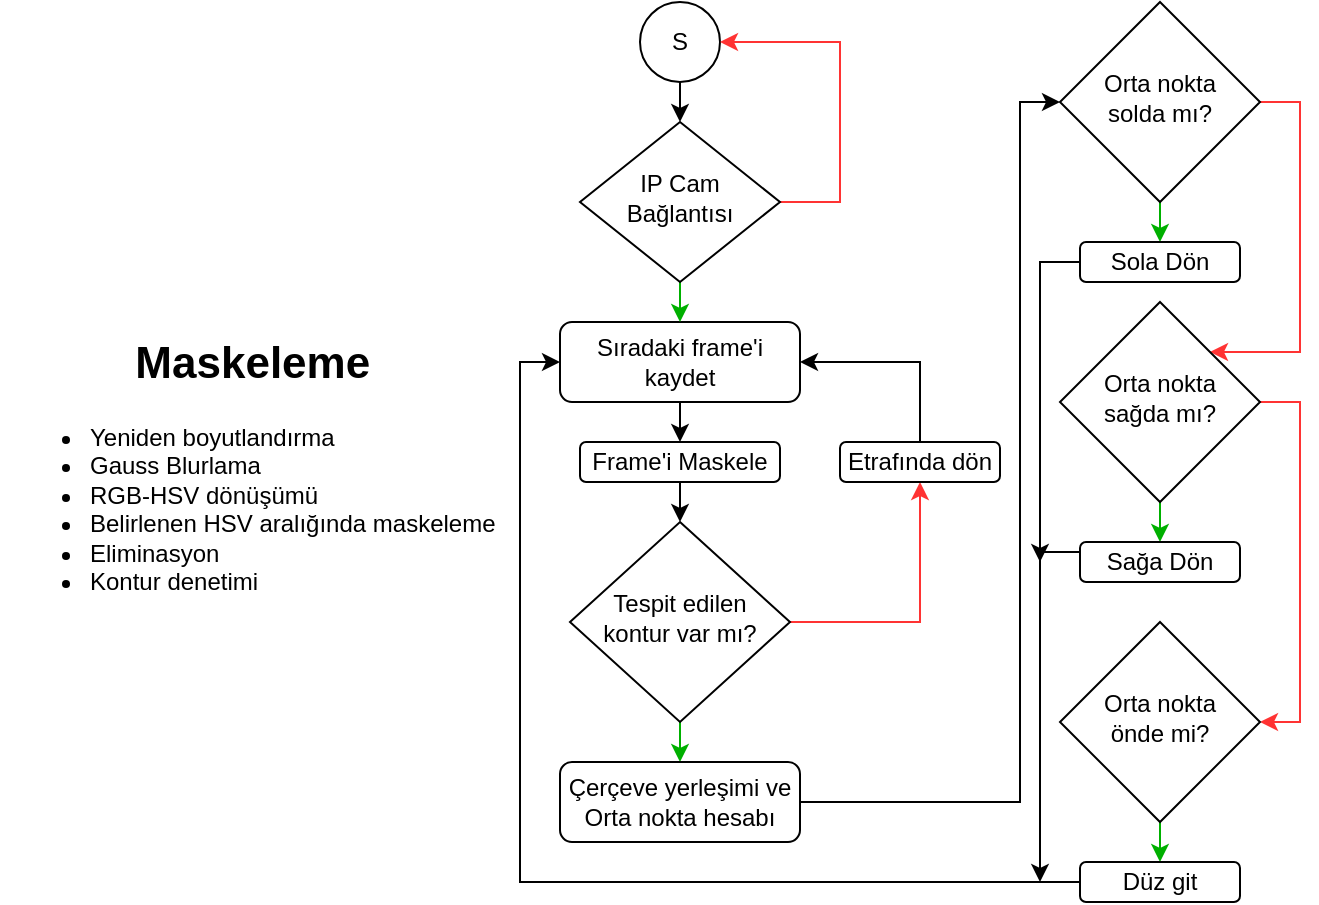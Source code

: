 <mxfile version="20.0.0" type="github">
  <diagram id="C5RBs43oDa-KdzZeNtuy" name="Page-1">
    <mxGraphModel dx="2249" dy="762" grid="1" gridSize="10" guides="1" tooltips="1" connect="1" arrows="1" fold="1" page="1" pageScale="1" pageWidth="827" pageHeight="1169" math="0" shadow="0">
      <root>
        <mxCell id="WIyWlLk6GJQsqaUBKTNV-0" />
        <mxCell id="WIyWlLk6GJQsqaUBKTNV-1" parent="WIyWlLk6GJQsqaUBKTNV-0" />
        <mxCell id="GuvgZEk6o53j5fX8rH_s-7" style="edgeStyle=orthogonalEdgeStyle;rounded=0;orthogonalLoop=1;jettySize=auto;html=1;exitX=0.5;exitY=1;exitDx=0;exitDy=0;entryX=0.5;entryY=0;entryDx=0;entryDy=0;strokeColor=#000000;" edge="1" parent="WIyWlLk6GJQsqaUBKTNV-1" source="WIyWlLk6GJQsqaUBKTNV-3" target="GuvgZEk6o53j5fX8rH_s-6">
          <mxGeometry relative="1" as="geometry" />
        </mxCell>
        <mxCell id="WIyWlLk6GJQsqaUBKTNV-3" value="Sıradaki frame&#39;i kaydet" style="rounded=1;whiteSpace=wrap;html=1;fontSize=12;glass=0;strokeWidth=1;shadow=0;" parent="WIyWlLk6GJQsqaUBKTNV-1" vertex="1">
          <mxGeometry x="260" y="180" width="120" height="40" as="geometry" />
        </mxCell>
        <mxCell id="GuvgZEk6o53j5fX8rH_s-5" style="edgeStyle=orthogonalEdgeStyle;rounded=0;orthogonalLoop=1;jettySize=auto;html=1;exitX=0.5;exitY=1;exitDx=0;exitDy=0;entryX=0.5;entryY=0;entryDx=0;entryDy=0;strokeColor=#000000;" edge="1" parent="WIyWlLk6GJQsqaUBKTNV-1" source="GuvgZEk6o53j5fX8rH_s-0" target="GuvgZEk6o53j5fX8rH_s-2">
          <mxGeometry relative="1" as="geometry" />
        </mxCell>
        <mxCell id="GuvgZEk6o53j5fX8rH_s-0" value="S" style="ellipse;whiteSpace=wrap;html=1;" vertex="1" parent="WIyWlLk6GJQsqaUBKTNV-1">
          <mxGeometry x="300" y="20" width="40" height="40" as="geometry" />
        </mxCell>
        <mxCell id="GuvgZEk6o53j5fX8rH_s-3" style="edgeStyle=orthogonalEdgeStyle;rounded=0;orthogonalLoop=1;jettySize=auto;html=1;exitX=1;exitY=0.5;exitDx=0;exitDy=0;entryX=1;entryY=0.5;entryDx=0;entryDy=0;strokeColor=#FF3333;" edge="1" parent="WIyWlLk6GJQsqaUBKTNV-1" source="GuvgZEk6o53j5fX8rH_s-2" target="GuvgZEk6o53j5fX8rH_s-0">
          <mxGeometry relative="1" as="geometry">
            <mxPoint x="400" y="40" as="targetPoint" />
            <Array as="points">
              <mxPoint x="400" y="120" />
              <mxPoint x="400" y="40" />
            </Array>
          </mxGeometry>
        </mxCell>
        <mxCell id="GuvgZEk6o53j5fX8rH_s-4" style="edgeStyle=orthogonalEdgeStyle;rounded=0;orthogonalLoop=1;jettySize=auto;html=1;exitX=0.5;exitY=1;exitDx=0;exitDy=0;entryX=0.5;entryY=0;entryDx=0;entryDy=0;strokeColor=#00B000;" edge="1" parent="WIyWlLk6GJQsqaUBKTNV-1" source="GuvgZEk6o53j5fX8rH_s-2" target="WIyWlLk6GJQsqaUBKTNV-3">
          <mxGeometry relative="1" as="geometry" />
        </mxCell>
        <mxCell id="GuvgZEk6o53j5fX8rH_s-2" value="IP Cam Bağlantısı" style="rhombus;whiteSpace=wrap;html=1;shadow=0;fontFamily=Helvetica;fontSize=12;align=center;strokeWidth=1;spacing=6;spacingTop=-4;" vertex="1" parent="WIyWlLk6GJQsqaUBKTNV-1">
          <mxGeometry x="270" y="80" width="100" height="80" as="geometry" />
        </mxCell>
        <mxCell id="GuvgZEk6o53j5fX8rH_s-11" style="edgeStyle=orthogonalEdgeStyle;rounded=0;orthogonalLoop=1;jettySize=auto;html=1;exitX=0.5;exitY=1;exitDx=0;exitDy=0;entryX=0.5;entryY=0;entryDx=0;entryDy=0;fontSize=22;strokeColor=#000000;" edge="1" parent="WIyWlLk6GJQsqaUBKTNV-1" source="GuvgZEk6o53j5fX8rH_s-6" target="GuvgZEk6o53j5fX8rH_s-10">
          <mxGeometry relative="1" as="geometry" />
        </mxCell>
        <mxCell id="GuvgZEk6o53j5fX8rH_s-6" value="Frame&#39;i Maskele" style="rounded=1;whiteSpace=wrap;html=1;fontSize=12;glass=0;strokeWidth=1;shadow=0;" vertex="1" parent="WIyWlLk6GJQsqaUBKTNV-1">
          <mxGeometry x="270" y="240" width="100" height="20" as="geometry" />
        </mxCell>
        <mxCell id="GuvgZEk6o53j5fX8rH_s-8" value="&lt;h1 style=&quot;text-align: center;&quot;&gt;&lt;font style=&quot;font-size: 22px;&quot;&gt;Maskeleme&lt;/font&gt;&lt;/h1&gt;&lt;div&gt;&lt;ul&gt;&lt;li style=&quot;text-align: justify;&quot;&gt;Yeniden boyutlandırma&lt;/li&gt;&lt;li style=&quot;text-align: justify;&quot;&gt;Gauss Blurlama&lt;/li&gt;&lt;li style=&quot;text-align: justify;&quot;&gt;RGB-HSV dönüşümü&lt;/li&gt;&lt;li style=&quot;text-align: justify;&quot;&gt;Belirlenen HSV aralığında maskeleme&lt;/li&gt;&lt;li style=&quot;text-align: justify;&quot;&gt;Eliminasyon&lt;/li&gt;&lt;li style=&quot;text-align: justify;&quot;&gt;Kontur denetimi&lt;/li&gt;&lt;/ul&gt;&lt;/div&gt;" style="text;html=1;strokeColor=none;fillColor=none;spacing=5;spacingTop=-20;whiteSpace=wrap;overflow=hidden;rounded=0;align=left;" vertex="1" parent="WIyWlLk6GJQsqaUBKTNV-1">
          <mxGeometry x="-20" y="180" width="260" height="140" as="geometry" />
        </mxCell>
        <mxCell id="GuvgZEk6o53j5fX8rH_s-15" style="edgeStyle=orthogonalEdgeStyle;rounded=0;orthogonalLoop=1;jettySize=auto;html=1;exitX=0.5;exitY=1;exitDx=0;exitDy=0;entryX=0.5;entryY=0;entryDx=0;entryDy=0;fontSize=22;strokeColor=#00B000;" edge="1" parent="WIyWlLk6GJQsqaUBKTNV-1" source="GuvgZEk6o53j5fX8rH_s-10" target="GuvgZEk6o53j5fX8rH_s-13">
          <mxGeometry relative="1" as="geometry" />
        </mxCell>
        <mxCell id="GuvgZEk6o53j5fX8rH_s-31" style="edgeStyle=orthogonalEdgeStyle;rounded=0;orthogonalLoop=1;jettySize=auto;html=1;exitX=1;exitY=0.5;exitDx=0;exitDy=0;entryX=0.5;entryY=1;entryDx=0;entryDy=0;fontSize=22;strokeColor=#FF3333;" edge="1" parent="WIyWlLk6GJQsqaUBKTNV-1" source="GuvgZEk6o53j5fX8rH_s-10" target="GuvgZEk6o53j5fX8rH_s-30">
          <mxGeometry relative="1" as="geometry" />
        </mxCell>
        <mxCell id="GuvgZEk6o53j5fX8rH_s-10" value="Tespit edilen kontur var mı?" style="rhombus;whiteSpace=wrap;html=1;shadow=0;fontFamily=Helvetica;fontSize=12;align=center;strokeWidth=1;spacing=6;spacingTop=-4;" vertex="1" parent="WIyWlLk6GJQsqaUBKTNV-1">
          <mxGeometry x="265" y="280" width="110" height="100" as="geometry" />
        </mxCell>
        <mxCell id="GuvgZEk6o53j5fX8rH_s-16" style="edgeStyle=orthogonalEdgeStyle;rounded=0;orthogonalLoop=1;jettySize=auto;html=1;exitX=1;exitY=0.5;exitDx=0;exitDy=0;fontSize=22;strokeColor=#000000;entryX=0;entryY=0.5;entryDx=0;entryDy=0;" edge="1" parent="WIyWlLk6GJQsqaUBKTNV-1" source="GuvgZEk6o53j5fX8rH_s-13" target="GuvgZEk6o53j5fX8rH_s-17">
          <mxGeometry relative="1" as="geometry">
            <mxPoint x="450" y="70" as="targetPoint" />
            <Array as="points">
              <mxPoint x="490" y="420" />
              <mxPoint x="490" y="70" />
            </Array>
          </mxGeometry>
        </mxCell>
        <mxCell id="GuvgZEk6o53j5fX8rH_s-13" value="Çerçeve yerleşimi ve Orta nokta hesabı" style="rounded=1;whiteSpace=wrap;html=1;fontSize=12;glass=0;strokeWidth=1;shadow=0;" vertex="1" parent="WIyWlLk6GJQsqaUBKTNV-1">
          <mxGeometry x="260" y="400" width="120" height="40" as="geometry" />
        </mxCell>
        <mxCell id="GuvgZEk6o53j5fX8rH_s-19" style="edgeStyle=orthogonalEdgeStyle;rounded=0;orthogonalLoop=1;jettySize=auto;html=1;exitX=0.5;exitY=1;exitDx=0;exitDy=0;entryX=0.5;entryY=0;entryDx=0;entryDy=0;fontSize=22;strokeColor=#00B000;" edge="1" parent="WIyWlLk6GJQsqaUBKTNV-1" source="GuvgZEk6o53j5fX8rH_s-17" target="GuvgZEk6o53j5fX8rH_s-18">
          <mxGeometry relative="1" as="geometry" />
        </mxCell>
        <mxCell id="GuvgZEk6o53j5fX8rH_s-21" style="edgeStyle=orthogonalEdgeStyle;rounded=0;orthogonalLoop=1;jettySize=auto;html=1;exitX=1;exitY=0.5;exitDx=0;exitDy=0;fontSize=22;strokeColor=#FF3333;entryX=1;entryY=0;entryDx=0;entryDy=0;" edge="1" parent="WIyWlLk6GJQsqaUBKTNV-1" source="GuvgZEk6o53j5fX8rH_s-17" target="GuvgZEk6o53j5fX8rH_s-20">
          <mxGeometry relative="1" as="geometry">
            <mxPoint x="620" y="230" as="targetPoint" />
            <Array as="points">
              <mxPoint x="630" y="70" />
              <mxPoint x="630" y="195" />
            </Array>
          </mxGeometry>
        </mxCell>
        <mxCell id="GuvgZEk6o53j5fX8rH_s-17" value="Orta nokta&lt;br&gt;solda mı?" style="rhombus;whiteSpace=wrap;html=1;shadow=0;fontFamily=Helvetica;fontSize=12;align=center;strokeWidth=1;spacing=6;spacingTop=-4;" vertex="1" parent="WIyWlLk6GJQsqaUBKTNV-1">
          <mxGeometry x="510" y="20" width="100" height="100" as="geometry" />
        </mxCell>
        <mxCell id="GuvgZEk6o53j5fX8rH_s-35" style="edgeStyle=orthogonalEdgeStyle;rounded=0;orthogonalLoop=1;jettySize=auto;html=1;exitX=0;exitY=0.5;exitDx=0;exitDy=0;fontSize=22;strokeColor=#000000;" edge="1" parent="WIyWlLk6GJQsqaUBKTNV-1" source="GuvgZEk6o53j5fX8rH_s-18">
          <mxGeometry relative="1" as="geometry">
            <mxPoint x="500" y="300" as="targetPoint" />
          </mxGeometry>
        </mxCell>
        <mxCell id="GuvgZEk6o53j5fX8rH_s-18" value="Sola Dön" style="rounded=1;whiteSpace=wrap;html=1;fontSize=12;glass=0;strokeWidth=1;shadow=0;" vertex="1" parent="WIyWlLk6GJQsqaUBKTNV-1">
          <mxGeometry x="520" y="140" width="80" height="20" as="geometry" />
        </mxCell>
        <mxCell id="GuvgZEk6o53j5fX8rH_s-24" style="edgeStyle=orthogonalEdgeStyle;rounded=0;orthogonalLoop=1;jettySize=auto;html=1;exitX=0.5;exitY=1;exitDx=0;exitDy=0;entryX=0.5;entryY=0;entryDx=0;entryDy=0;fontSize=22;strokeColor=#00B000;" edge="1" parent="WIyWlLk6GJQsqaUBKTNV-1" source="GuvgZEk6o53j5fX8rH_s-20" target="GuvgZEk6o53j5fX8rH_s-23">
          <mxGeometry relative="1" as="geometry" />
        </mxCell>
        <mxCell id="GuvgZEk6o53j5fX8rH_s-26" style="edgeStyle=orthogonalEdgeStyle;rounded=0;orthogonalLoop=1;jettySize=auto;html=1;exitX=1;exitY=0.5;exitDx=0;exitDy=0;fontSize=22;strokeColor=#FF3333;entryX=1;entryY=0.5;entryDx=0;entryDy=0;" edge="1" parent="WIyWlLk6GJQsqaUBKTNV-1" source="GuvgZEk6o53j5fX8rH_s-20" target="GuvgZEk6o53j5fX8rH_s-25">
          <mxGeometry relative="1" as="geometry">
            <mxPoint x="630" y="400" as="targetPoint" />
          </mxGeometry>
        </mxCell>
        <mxCell id="GuvgZEk6o53j5fX8rH_s-20" value="Orta nokta&lt;br&gt;sağda mı?" style="rhombus;whiteSpace=wrap;html=1;shadow=0;fontFamily=Helvetica;fontSize=12;align=center;strokeWidth=1;spacing=6;spacingTop=-4;" vertex="1" parent="WIyWlLk6GJQsqaUBKTNV-1">
          <mxGeometry x="510" y="170" width="100" height="100" as="geometry" />
        </mxCell>
        <mxCell id="GuvgZEk6o53j5fX8rH_s-34" style="edgeStyle=orthogonalEdgeStyle;rounded=0;orthogonalLoop=1;jettySize=auto;html=1;exitX=0;exitY=0.25;exitDx=0;exitDy=0;fontSize=22;strokeColor=#000000;" edge="1" parent="WIyWlLk6GJQsqaUBKTNV-1" source="GuvgZEk6o53j5fX8rH_s-23">
          <mxGeometry relative="1" as="geometry">
            <mxPoint x="500" y="460" as="targetPoint" />
          </mxGeometry>
        </mxCell>
        <mxCell id="GuvgZEk6o53j5fX8rH_s-23" value="Sağa Dön" style="rounded=1;whiteSpace=wrap;html=1;fontSize=12;glass=0;strokeWidth=1;shadow=0;" vertex="1" parent="WIyWlLk6GJQsqaUBKTNV-1">
          <mxGeometry x="520" y="290" width="80" height="20" as="geometry" />
        </mxCell>
        <mxCell id="GuvgZEk6o53j5fX8rH_s-28" style="edgeStyle=orthogonalEdgeStyle;rounded=0;orthogonalLoop=1;jettySize=auto;html=1;exitX=0.5;exitY=1;exitDx=0;exitDy=0;entryX=0.5;entryY=0;entryDx=0;entryDy=0;fontSize=22;strokeColor=#00B000;" edge="1" parent="WIyWlLk6GJQsqaUBKTNV-1" source="GuvgZEk6o53j5fX8rH_s-25" target="GuvgZEk6o53j5fX8rH_s-27">
          <mxGeometry relative="1" as="geometry" />
        </mxCell>
        <mxCell id="GuvgZEk6o53j5fX8rH_s-25" value="Orta nokta&lt;br&gt;önde mi?" style="rhombus;whiteSpace=wrap;html=1;shadow=0;fontFamily=Helvetica;fontSize=12;align=center;strokeWidth=1;spacing=6;spacingTop=-4;" vertex="1" parent="WIyWlLk6GJQsqaUBKTNV-1">
          <mxGeometry x="510" y="330" width="100" height="100" as="geometry" />
        </mxCell>
        <mxCell id="GuvgZEk6o53j5fX8rH_s-33" style="edgeStyle=orthogonalEdgeStyle;rounded=0;orthogonalLoop=1;jettySize=auto;html=1;exitX=0;exitY=0.5;exitDx=0;exitDy=0;fontSize=22;strokeColor=#000000;entryX=0;entryY=0.5;entryDx=0;entryDy=0;" edge="1" parent="WIyWlLk6GJQsqaUBKTNV-1" source="GuvgZEk6o53j5fX8rH_s-27" target="WIyWlLk6GJQsqaUBKTNV-3">
          <mxGeometry relative="1" as="geometry">
            <mxPoint x="240" y="200" as="targetPoint" />
          </mxGeometry>
        </mxCell>
        <mxCell id="GuvgZEk6o53j5fX8rH_s-27" value="Düz git" style="rounded=1;whiteSpace=wrap;html=1;fontSize=12;glass=0;strokeWidth=1;shadow=0;" vertex="1" parent="WIyWlLk6GJQsqaUBKTNV-1">
          <mxGeometry x="520" y="450" width="80" height="20" as="geometry" />
        </mxCell>
        <mxCell id="GuvgZEk6o53j5fX8rH_s-32" style="edgeStyle=orthogonalEdgeStyle;rounded=0;orthogonalLoop=1;jettySize=auto;html=1;exitX=0.5;exitY=0;exitDx=0;exitDy=0;fontSize=22;strokeColor=#000000;entryX=1;entryY=0.5;entryDx=0;entryDy=0;" edge="1" parent="WIyWlLk6GJQsqaUBKTNV-1" source="GuvgZEk6o53j5fX8rH_s-30" target="WIyWlLk6GJQsqaUBKTNV-3">
          <mxGeometry relative="1" as="geometry">
            <mxPoint x="440" y="200" as="targetPoint" />
          </mxGeometry>
        </mxCell>
        <mxCell id="GuvgZEk6o53j5fX8rH_s-30" value="Etrafında dön" style="rounded=1;whiteSpace=wrap;html=1;fontSize=12;glass=0;strokeWidth=1;shadow=0;" vertex="1" parent="WIyWlLk6GJQsqaUBKTNV-1">
          <mxGeometry x="400" y="240" width="80" height="20" as="geometry" />
        </mxCell>
      </root>
    </mxGraphModel>
  </diagram>
</mxfile>
